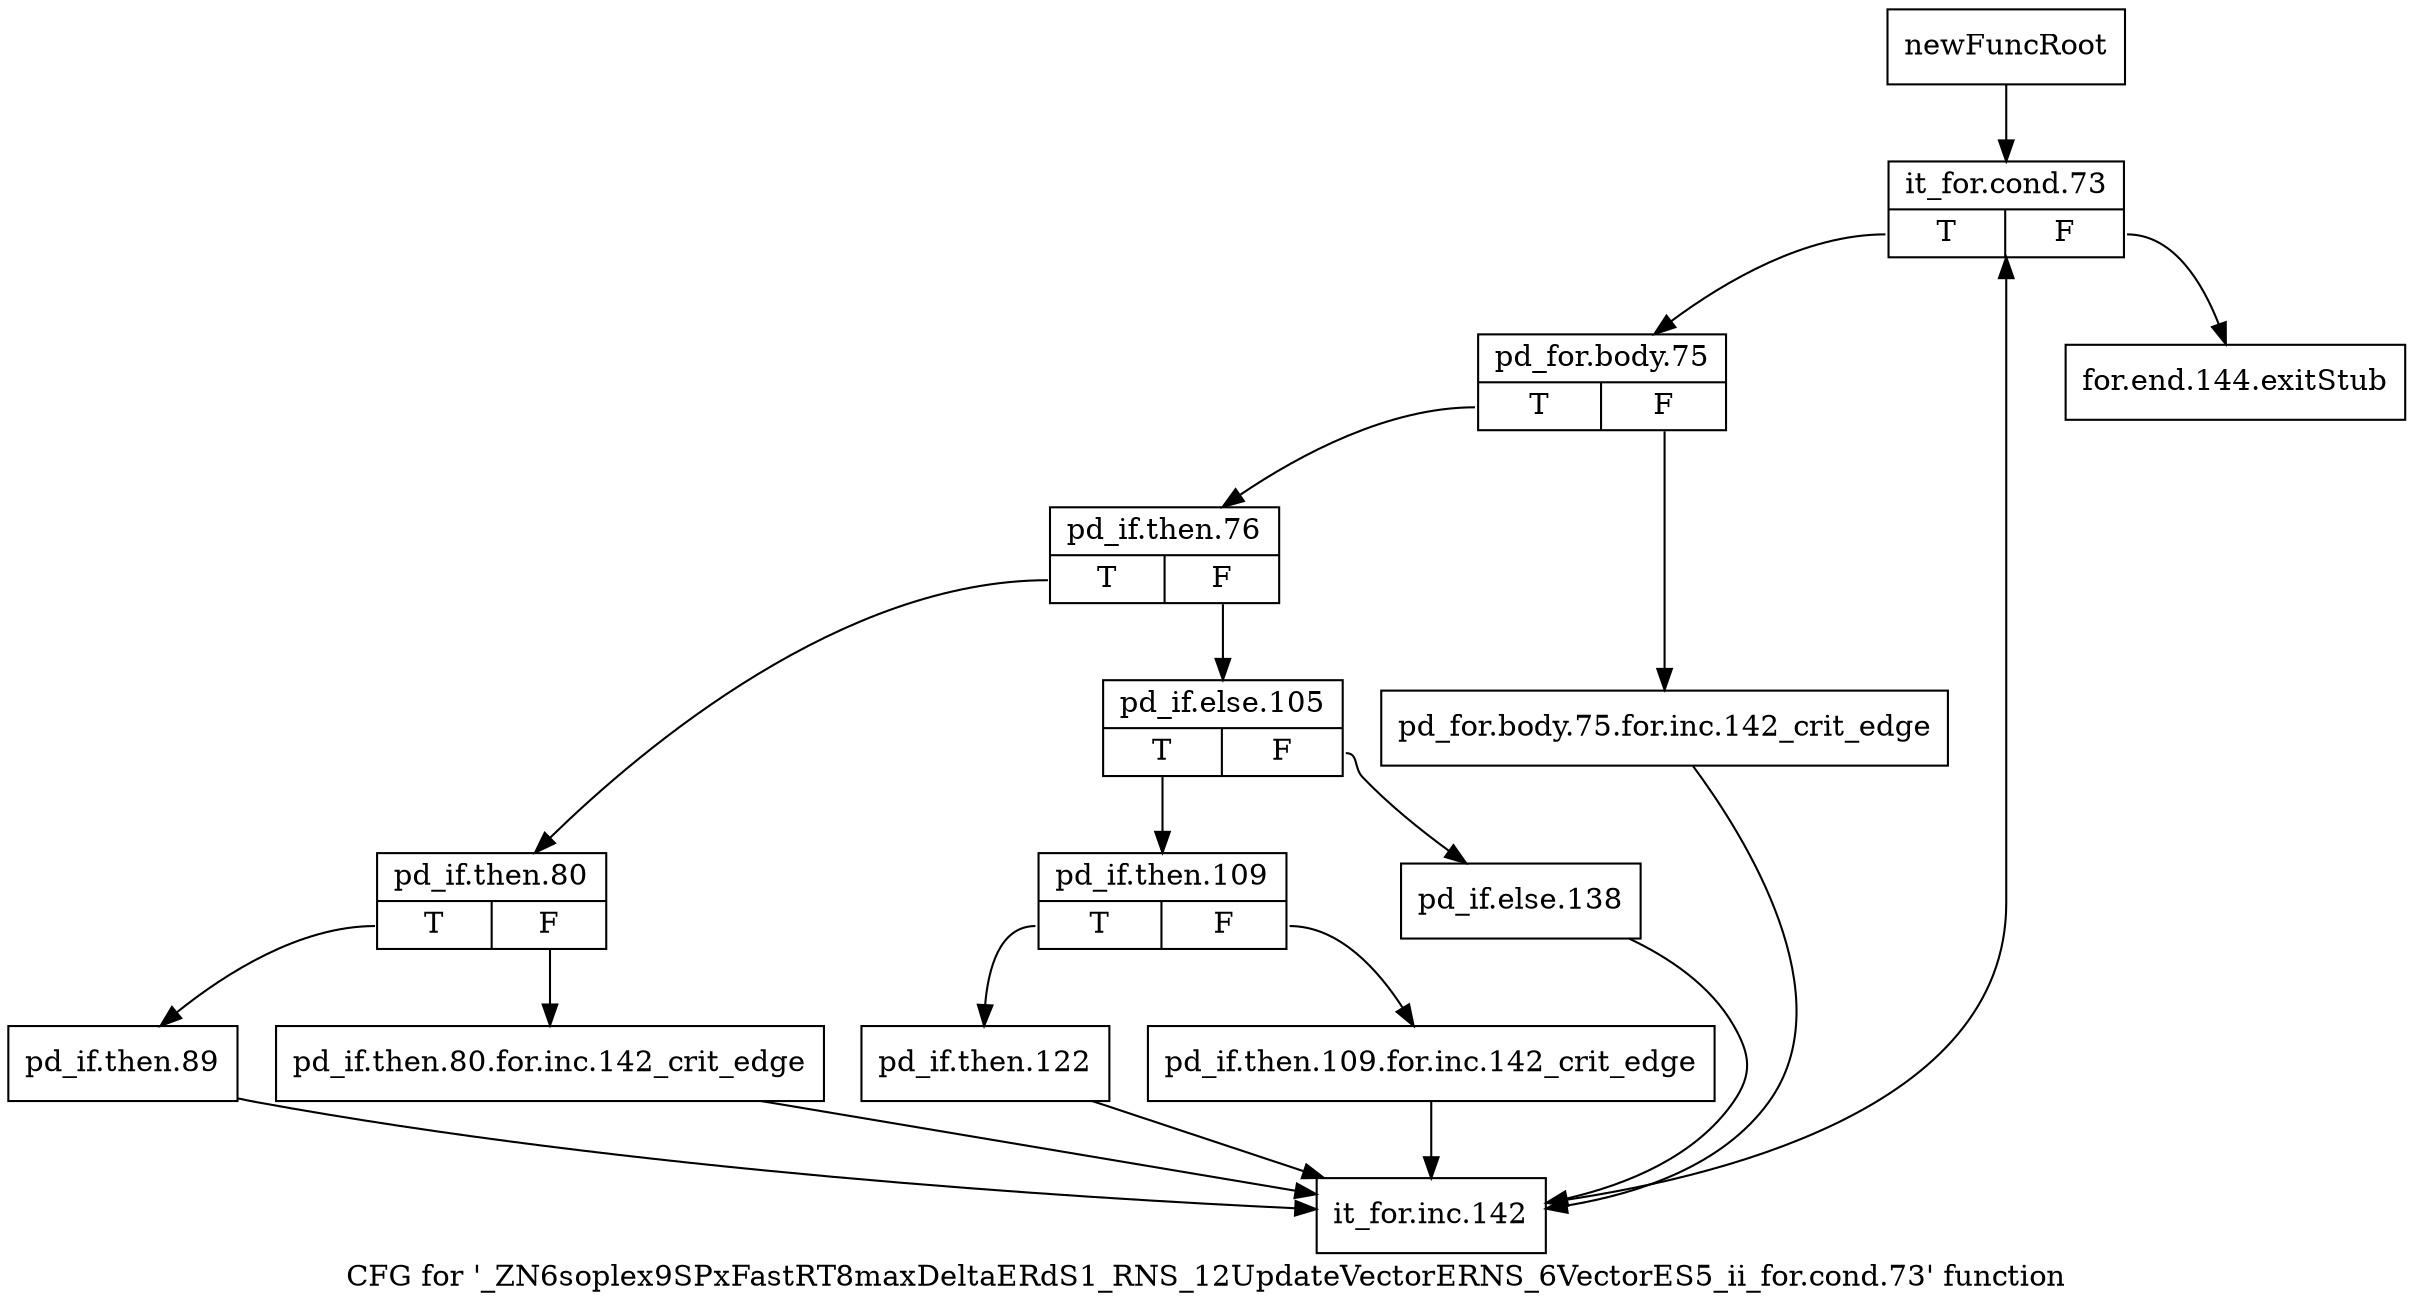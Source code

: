 digraph "CFG for '_ZN6soplex9SPxFastRT8maxDeltaERdS1_RNS_12UpdateVectorERNS_6VectorES5_ii_for.cond.73' function" {
	label="CFG for '_ZN6soplex9SPxFastRT8maxDeltaERdS1_RNS_12UpdateVectorERNS_6VectorES5_ii_for.cond.73' function";

	Node0x2dd9c30 [shape=record,label="{newFuncRoot}"];
	Node0x2dd9c30 -> Node0x2dd9cd0;
	Node0x2dd9c80 [shape=record,label="{for.end.144.exitStub}"];
	Node0x2dd9cd0 [shape=record,label="{it_for.cond.73|{<s0>T|<s1>F}}"];
	Node0x2dd9cd0:s0 -> Node0x2dd9d20;
	Node0x2dd9cd0:s1 -> Node0x2dd9c80;
	Node0x2dd9d20 [shape=record,label="{pd_for.body.75|{<s0>T|<s1>F}}"];
	Node0x2dd9d20:s0 -> Node0x2dd9dc0;
	Node0x2dd9d20:s1 -> Node0x2dd9d70;
	Node0x2dd9d70 [shape=record,label="{pd_for.body.75.for.inc.142_crit_edge}"];
	Node0x2dd9d70 -> Node0x2dda090;
	Node0x2dd9dc0 [shape=record,label="{pd_if.then.76|{<s0>T|<s1>F}}"];
	Node0x2dd9dc0:s0 -> Node0x2dd9fa0;
	Node0x2dd9dc0:s1 -> Node0x2dd9e10;
	Node0x2dd9e10 [shape=record,label="{pd_if.else.105|{<s0>T|<s1>F}}"];
	Node0x2dd9e10:s0 -> Node0x2dd9eb0;
	Node0x2dd9e10:s1 -> Node0x2dd9e60;
	Node0x2dd9e60 [shape=record,label="{pd_if.else.138}"];
	Node0x2dd9e60 -> Node0x2dda090;
	Node0x2dd9eb0 [shape=record,label="{pd_if.then.109|{<s0>T|<s1>F}}"];
	Node0x2dd9eb0:s0 -> Node0x2dd9f50;
	Node0x2dd9eb0:s1 -> Node0x2dd9f00;
	Node0x2dd9f00 [shape=record,label="{pd_if.then.109.for.inc.142_crit_edge}"];
	Node0x2dd9f00 -> Node0x2dda090;
	Node0x2dd9f50 [shape=record,label="{pd_if.then.122}"];
	Node0x2dd9f50 -> Node0x2dda090;
	Node0x2dd9fa0 [shape=record,label="{pd_if.then.80|{<s0>T|<s1>F}}"];
	Node0x2dd9fa0:s0 -> Node0x2dda040;
	Node0x2dd9fa0:s1 -> Node0x2dd9ff0;
	Node0x2dd9ff0 [shape=record,label="{pd_if.then.80.for.inc.142_crit_edge}"];
	Node0x2dd9ff0 -> Node0x2dda090;
	Node0x2dda040 [shape=record,label="{pd_if.then.89}"];
	Node0x2dda040 -> Node0x2dda090;
	Node0x2dda090 [shape=record,label="{it_for.inc.142}"];
	Node0x2dda090 -> Node0x2dd9cd0;
}

